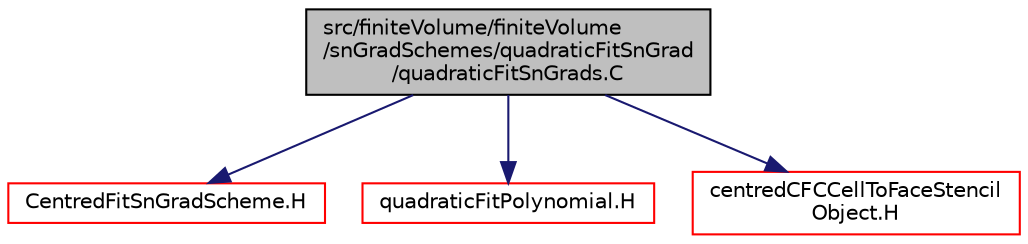 digraph "src/finiteVolume/finiteVolume/snGradSchemes/quadraticFitSnGrad/quadraticFitSnGrads.C"
{
  bgcolor="transparent";
  edge [fontname="Helvetica",fontsize="10",labelfontname="Helvetica",labelfontsize="10"];
  node [fontname="Helvetica",fontsize="10",shape=record];
  Node1 [label="src/finiteVolume/finiteVolume\l/snGradSchemes/quadraticFitSnGrad\l/quadraticFitSnGrads.C",height=0.2,width=0.4,color="black", fillcolor="grey75", style="filled", fontcolor="black"];
  Node1 -> Node2 [color="midnightblue",fontsize="10",style="solid",fontname="Helvetica"];
  Node2 [label="CentredFitSnGradScheme.H",height=0.2,width=0.4,color="red",URL="$a05889.html"];
  Node1 -> Node3 [color="midnightblue",fontsize="10",style="solid",fontname="Helvetica"];
  Node3 [label="quadraticFitPolynomial.H",height=0.2,width=0.4,color="red",URL="$a06252.html"];
  Node1 -> Node4 [color="midnightblue",fontsize="10",style="solid",fontname="Helvetica"];
  Node4 [label="centredCFCCellToFaceStencil\lObject.H",height=0.2,width=0.4,color="red",URL="$a05969.html"];
}
